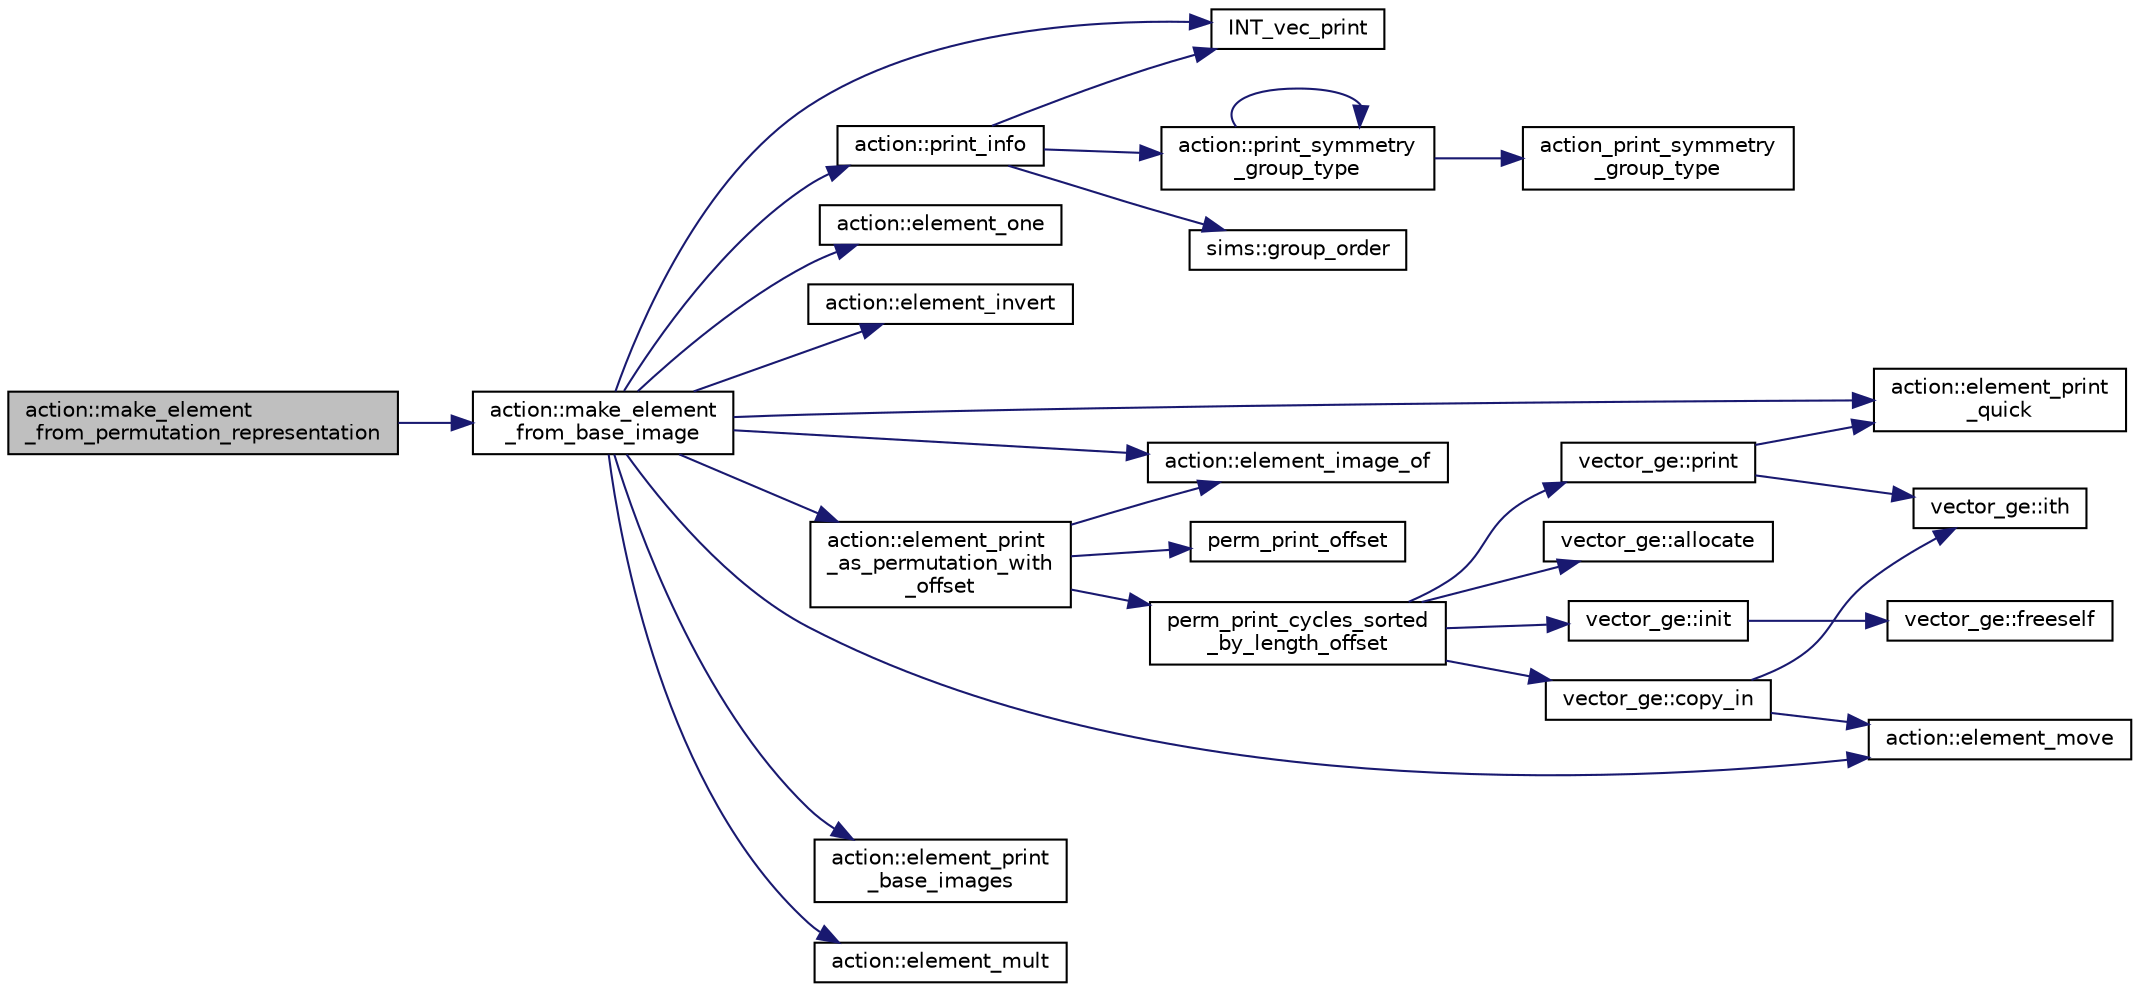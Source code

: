digraph "action::make_element_from_permutation_representation"
{
  edge [fontname="Helvetica",fontsize="10",labelfontname="Helvetica",labelfontsize="10"];
  node [fontname="Helvetica",fontsize="10",shape=record];
  rankdir="LR";
  Node30760 [label="action::make_element\l_from_permutation_representation",height=0.2,width=0.4,color="black", fillcolor="grey75", style="filled", fontcolor="black"];
  Node30760 -> Node30761 [color="midnightblue",fontsize="10",style="solid",fontname="Helvetica"];
  Node30761 [label="action::make_element\l_from_base_image",height=0.2,width=0.4,color="black", fillcolor="white", style="filled",URL="$d2/d86/classaction.html#a6ffd69c8c90b2d1019e441615ba6c3e1"];
  Node30761 -> Node30762 [color="midnightblue",fontsize="10",style="solid",fontname="Helvetica"];
  Node30762 [label="INT_vec_print",height=0.2,width=0.4,color="black", fillcolor="white", style="filled",URL="$df/dbf/sajeeb_8_c.html#a79a5901af0b47dd0d694109543c027fe"];
  Node30761 -> Node30763 [color="midnightblue",fontsize="10",style="solid",fontname="Helvetica"];
  Node30763 [label="action::print_info",height=0.2,width=0.4,color="black", fillcolor="white", style="filled",URL="$d2/d86/classaction.html#a6f89e493e5c5a32e5c3b8963d438ce86"];
  Node30763 -> Node30764 [color="midnightblue",fontsize="10",style="solid",fontname="Helvetica"];
  Node30764 [label="action::print_symmetry\l_group_type",height=0.2,width=0.4,color="black", fillcolor="white", style="filled",URL="$d2/d86/classaction.html#aed811766c7e64fe2c853df8b0b67aa6e"];
  Node30764 -> Node30765 [color="midnightblue",fontsize="10",style="solid",fontname="Helvetica"];
  Node30765 [label="action_print_symmetry\l_group_type",height=0.2,width=0.4,color="black", fillcolor="white", style="filled",URL="$d5/d90/action__global_8_c.html#a03666b9440c4962148eba7905b9f843c"];
  Node30764 -> Node30764 [color="midnightblue",fontsize="10",style="solid",fontname="Helvetica"];
  Node30763 -> Node30762 [color="midnightblue",fontsize="10",style="solid",fontname="Helvetica"];
  Node30763 -> Node30766 [color="midnightblue",fontsize="10",style="solid",fontname="Helvetica"];
  Node30766 [label="sims::group_order",height=0.2,width=0.4,color="black", fillcolor="white", style="filled",URL="$d9/df3/classsims.html#aa442445175656570fa35febbe790efad"];
  Node30761 -> Node30767 [color="midnightblue",fontsize="10",style="solid",fontname="Helvetica"];
  Node30767 [label="action::element_one",height=0.2,width=0.4,color="black", fillcolor="white", style="filled",URL="$d2/d86/classaction.html#a780a105daf04d6d1fe7e2f63b3c88e3b"];
  Node30761 -> Node30768 [color="midnightblue",fontsize="10",style="solid",fontname="Helvetica"];
  Node30768 [label="action::element_invert",height=0.2,width=0.4,color="black", fillcolor="white", style="filled",URL="$d2/d86/classaction.html#aa4bd01e338497714586636751fcef436"];
  Node30761 -> Node30769 [color="midnightblue",fontsize="10",style="solid",fontname="Helvetica"];
  Node30769 [label="action::element_image_of",height=0.2,width=0.4,color="black", fillcolor="white", style="filled",URL="$d2/d86/classaction.html#ae09559d4537a048fc860f8a74a31393d"];
  Node30761 -> Node30770 [color="midnightblue",fontsize="10",style="solid",fontname="Helvetica"];
  Node30770 [label="action::element_print\l_quick",height=0.2,width=0.4,color="black", fillcolor="white", style="filled",URL="$d2/d86/classaction.html#a4844680cf6750396f76494a28655265b"];
  Node30761 -> Node30771 [color="midnightblue",fontsize="10",style="solid",fontname="Helvetica"];
  Node30771 [label="action::element_print\l_as_permutation_with\l_offset",height=0.2,width=0.4,color="black", fillcolor="white", style="filled",URL="$d2/d86/classaction.html#addd61d869434abaad431124a6d858396"];
  Node30771 -> Node30769 [color="midnightblue",fontsize="10",style="solid",fontname="Helvetica"];
  Node30771 -> Node30772 [color="midnightblue",fontsize="10",style="solid",fontname="Helvetica"];
  Node30772 [label="perm_print_offset",height=0.2,width=0.4,color="black", fillcolor="white", style="filled",URL="$d2/d7c/combinatorics_8_c.html#ab87deef2ba9e4d2ce386a19eeaffecf3"];
  Node30771 -> Node30773 [color="midnightblue",fontsize="10",style="solid",fontname="Helvetica"];
  Node30773 [label="perm_print_cycles_sorted\l_by_length_offset",height=0.2,width=0.4,color="black", fillcolor="white", style="filled",URL="$d5/d90/action__global_8_c.html#a9d1f2e34879c04dbc45d08984a8066e3"];
  Node30773 -> Node30774 [color="midnightblue",fontsize="10",style="solid",fontname="Helvetica"];
  Node30774 [label="vector_ge::init",height=0.2,width=0.4,color="black", fillcolor="white", style="filled",URL="$d4/d6e/classvector__ge.html#afe1d6befd1f1501e6be34afbaa9d30a8"];
  Node30774 -> Node30775 [color="midnightblue",fontsize="10",style="solid",fontname="Helvetica"];
  Node30775 [label="vector_ge::freeself",height=0.2,width=0.4,color="black", fillcolor="white", style="filled",URL="$d4/d6e/classvector__ge.html#aa002e4b715cc73a9b8b367d29700b452"];
  Node30773 -> Node30776 [color="midnightblue",fontsize="10",style="solid",fontname="Helvetica"];
  Node30776 [label="vector_ge::allocate",height=0.2,width=0.4,color="black", fillcolor="white", style="filled",URL="$d4/d6e/classvector__ge.html#a35b062a9201b30f0a87bf87702d243ae"];
  Node30773 -> Node30777 [color="midnightblue",fontsize="10",style="solid",fontname="Helvetica"];
  Node30777 [label="vector_ge::copy_in",height=0.2,width=0.4,color="black", fillcolor="white", style="filled",URL="$d4/d6e/classvector__ge.html#ad02ebf2d4e8bbf095685aea921999145"];
  Node30777 -> Node30778 [color="midnightblue",fontsize="10",style="solid",fontname="Helvetica"];
  Node30778 [label="vector_ge::ith",height=0.2,width=0.4,color="black", fillcolor="white", style="filled",URL="$d4/d6e/classvector__ge.html#a1ff002e8b746a9beb119d57dcd4a15ff"];
  Node30777 -> Node30779 [color="midnightblue",fontsize="10",style="solid",fontname="Helvetica"];
  Node30779 [label="action::element_move",height=0.2,width=0.4,color="black", fillcolor="white", style="filled",URL="$d2/d86/classaction.html#a550947491bbb534d3d7951f50198a874"];
  Node30773 -> Node30780 [color="midnightblue",fontsize="10",style="solid",fontname="Helvetica"];
  Node30780 [label="vector_ge::print",height=0.2,width=0.4,color="black", fillcolor="white", style="filled",URL="$d4/d6e/classvector__ge.html#a0d260cce035c20b32d7989c50670aa8a"];
  Node30780 -> Node30770 [color="midnightblue",fontsize="10",style="solid",fontname="Helvetica"];
  Node30780 -> Node30778 [color="midnightblue",fontsize="10",style="solid",fontname="Helvetica"];
  Node30761 -> Node30781 [color="midnightblue",fontsize="10",style="solid",fontname="Helvetica"];
  Node30781 [label="action::element_print\l_base_images",height=0.2,width=0.4,color="black", fillcolor="white", style="filled",URL="$d2/d86/classaction.html#a2b9adf554aaa2eb6caf62396133ecf35"];
  Node30761 -> Node30782 [color="midnightblue",fontsize="10",style="solid",fontname="Helvetica"];
  Node30782 [label="action::element_mult",height=0.2,width=0.4,color="black", fillcolor="white", style="filled",URL="$d2/d86/classaction.html#ae9e36b2cae1f0f7bd7144097fa9a34b3"];
  Node30761 -> Node30779 [color="midnightblue",fontsize="10",style="solid",fontname="Helvetica"];
}
